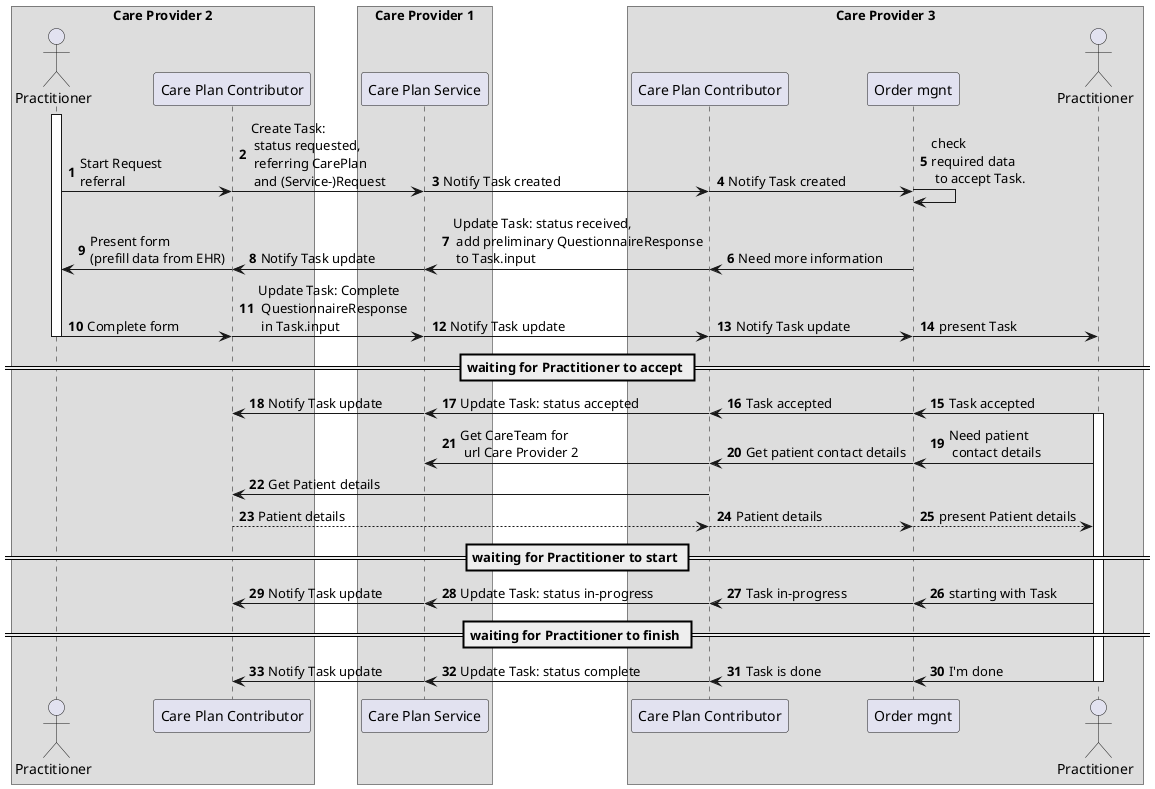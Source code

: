 @startuml task-negotiation-overview-1-2-3

autonumber
!pragma teoz true

box Care Provider 2
    actor "Practitioner" as Practitioner1
    participant "Care Plan Contributor" as CPC1
end box
box Care Provider 1
    participant "Care Plan Service" as CPS
end box

box Care Provider 3
    participant "Care Plan Contributor" as CPC2
    participant "Order mgnt" as EHR2
    actor "Practitioner" as Practitioner2
end box



activate Practitioner1
Practitioner1 -> CPC1 : Start Request\nreferral
& CPC1 -> CPS : Create Task:\n status requested,\n referring CarePlan\n and (Service-)Request
& CPS -> CPC2  : Notify Task created
& CPC2 -> EHR2  : Notify Task created
& EHR2 -> EHR2 : check\nrequired data\n to accept Task.

EHR2 -> CPC2 : Need more information
& CPC2 -> CPS  : Update Task: status received,\n add preliminary QuestionnaireResponse\n to Task.input
& CPS -> CPC1 : Notify Task update
& CPC1 -> Practitioner1 : Present form\n(prefill data from EHR)

Practitioner1 -> CPC1 : Complete form
& CPC1 -> CPS : Update Task: Complete\n QuestionnaireResponse\n in Task.input
& CPS -> CPC2 : Notify Task update
& CPC2 -> EHR2 : Notify Task update


& EHR2 -> Practitioner2 : present Task

deactivate Practitioner1

== waiting for Practitioner to accept ==
Practitioner2 -> EHR2 : Task accepted
activate Practitioner2
& EHR2 -> CPC2 : Task accepted
& CPC2 -> CPS : Update Task: status accepted
& CPS -> CPC1 : Notify Task update

Practitioner2 -> EHR2 : Need patient\n contact details

& EHR2 -> CPC2 : Get patient contact details
& CPC2 -> CPS : Get CareTeam for\n url Care Provider 2
CPC2 -> CPC1 : Get Patient details
CPC1 --> CPC2 : Patient details

& CPC2 --> EHR2 : Patient details

& EHR2 --> Practitioner2 : present Patient details
== waiting for Practitioner to start ==
Practitioner2 -> EHR2 : starting with Task
& EHR2 -> CPC2 : Task in-progress
& CPC2 -> CPS : Update Task: status in-progress
& CPS -> CPC1 : Notify Task update
== waiting for Practitioner to finish ==
Practitioner2 -> EHR2 : I'm done
& EHR2 -> CPC2 : Task is done
& CPC2 -> CPS : Update Task: status complete
& CPS -> CPC1 : Notify Task update
deactivate Practitioner2
@enduml